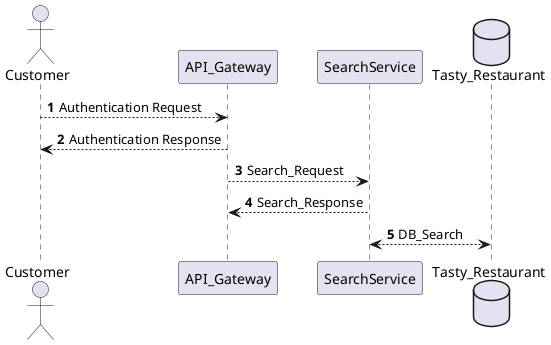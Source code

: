 @startuml
'https://plantuml.com/sequence-diagram

autonumber
Actor Customer as Customer

Customer --> API_Gateway: Authentication Request
API_Gateway --> Customer: Authentication Response
API_Gateway --> SearchService: Search_Request
SearchService --> API_Gateway: Search_Response
Database Tasty_Restaurant as Database
SearchService <--> Database: DB_Search

@enduml